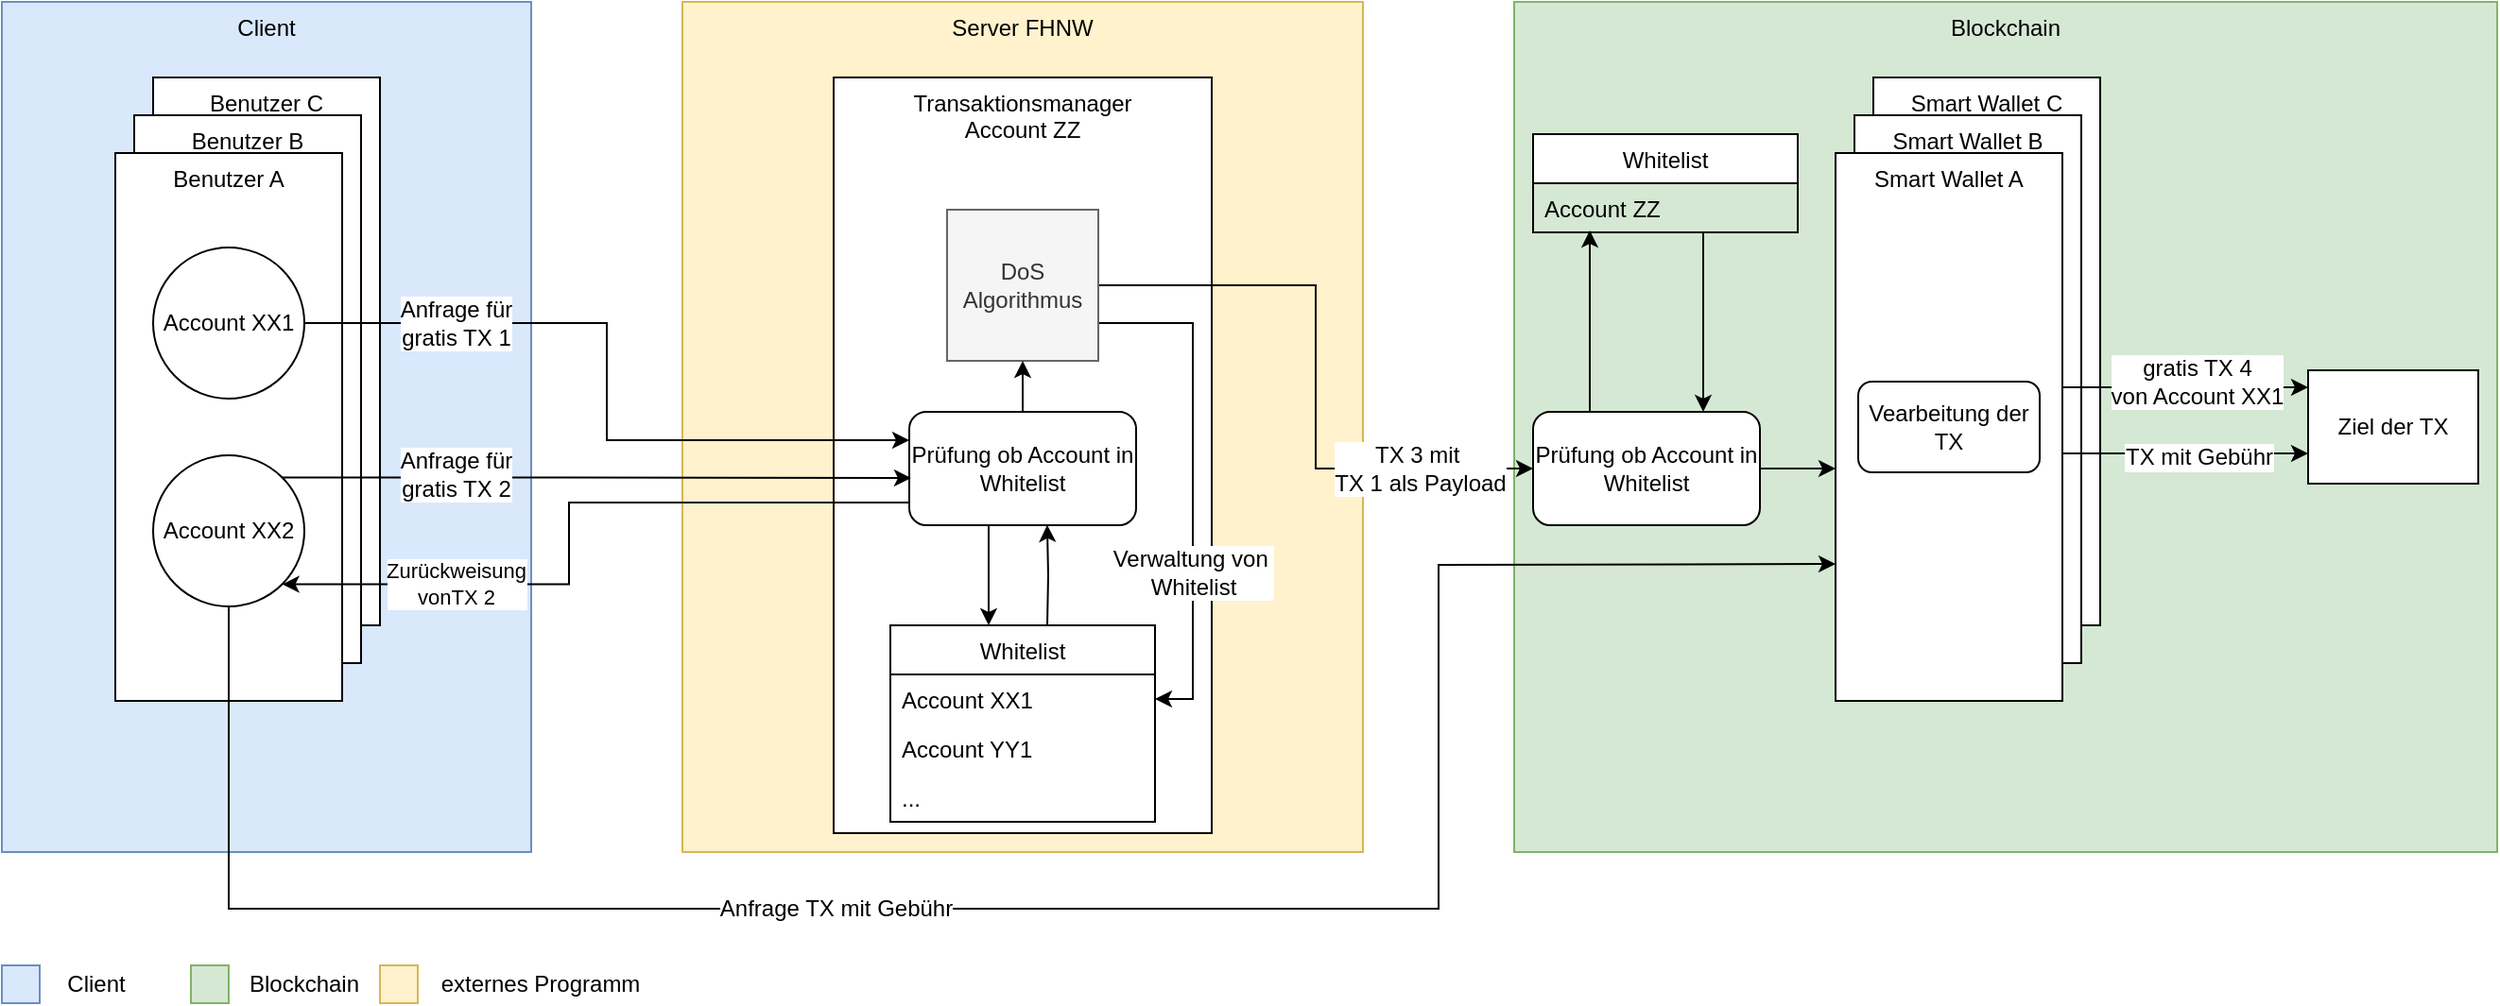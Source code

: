 <mxfile version="12.6.5" type="device"><diagram id="NwupDSOrEcumHXRY851J" name="Page-1"><mxGraphModel dx="1086" dy="966" grid="1" gridSize="10" guides="1" tooltips="1" connect="1" arrows="1" fold="1" page="1" pageScale="1" pageWidth="827" pageHeight="1169" math="0" shadow="0"><root><mxCell id="0"/><mxCell id="1" parent="0"/><mxCell id="eAdrq_F5XHt7s1HvG8bk-1" value="Server FHNW" style="rounded=0;whiteSpace=wrap;html=1;fillColor=#fff2cc;strokeColor=#d6b656;verticalAlign=top;align=center;" parent="1" vertex="1"><mxGeometry x="400" y="40" width="360" height="450" as="geometry"/></mxCell><mxCell id="eAdrq_F5XHt7s1HvG8bk-2" value="Client" style="rounded=0;whiteSpace=wrap;html=1;verticalAlign=top;fillColor=#dae8fc;strokeColor=#6c8ebf;" parent="1" vertex="1"><mxGeometry x="40" y="40" width="280" height="450" as="geometry"/></mxCell><mxCell id="eAdrq_F5XHt7s1HvG8bk-3" value="Benutzer C" style="rounded=0;whiteSpace=wrap;html=1;verticalAlign=top;" parent="1" vertex="1"><mxGeometry x="120" y="80" width="120" height="290" as="geometry"/></mxCell><mxCell id="eAdrq_F5XHt7s1HvG8bk-4" value="Blockchain" style="rounded=0;whiteSpace=wrap;html=1;fillColor=#d5e8d4;strokeColor=#82b366;verticalAlign=top;" parent="1" vertex="1"><mxGeometry x="840" y="40" width="520" height="450" as="geometry"/></mxCell><mxCell id="eAdrq_F5XHt7s1HvG8bk-5" value="Benutzer B" style="rounded=0;whiteSpace=wrap;html=1;verticalAlign=top;" parent="1" vertex="1"><mxGeometry x="110" y="100" width="120" height="290" as="geometry"/></mxCell><mxCell id="eAdrq_F5XHt7s1HvG8bk-6" value="Benutzer A" style="rounded=0;whiteSpace=wrap;html=1;verticalAlign=top;" parent="1" vertex="1"><mxGeometry x="100" y="120" width="120" height="290" as="geometry"/></mxCell><mxCell id="eAdrq_F5XHt7s1HvG8bk-9" value="Account XX1" style="ellipse;whiteSpace=wrap;html=1;aspect=fixed;" parent="1" vertex="1"><mxGeometry x="120" y="170" width="80" height="80" as="geometry"/></mxCell><mxCell id="eAdrq_F5XHt7s1HvG8bk-12" value="Account XX2" style="ellipse;whiteSpace=wrap;html=1;aspect=fixed;" parent="1" vertex="1"><mxGeometry x="120" y="280" width="80" height="80" as="geometry"/></mxCell><mxCell id="eAdrq_F5XHt7s1HvG8bk-15" value="Ziel der TX" style="rounded=0;whiteSpace=wrap;html=1;" parent="1" vertex="1"><mxGeometry x="1260" y="235" width="90" height="60" as="geometry"/></mxCell><mxCell id="eAdrq_F5XHt7s1HvG8bk-17" value="Transaktionsmanager&lt;br&gt;Account ZZ" style="rounded=0;whiteSpace=wrap;html=1;align=center;verticalAlign=top;labelPosition=center;verticalLabelPosition=middle;" parent="1" vertex="1"><mxGeometry x="480" y="80" width="200" height="400" as="geometry"/></mxCell><mxCell id="eAdrq_F5XHt7s1HvG8bk-56" style="edgeStyle=orthogonalEdgeStyle;rounded=0;orthogonalLoop=1;jettySize=auto;html=1;entryX=1;entryY=0.5;entryDx=0;entryDy=0;exitX=1;exitY=0.75;exitDx=0;exitDy=0;" parent="1" source="eAdrq_F5XHt7s1HvG8bk-20" target="eAdrq_F5XHt7s1HvG8bk-40" edge="1"><mxGeometry relative="1" as="geometry"/></mxCell><mxCell id="eAdrq_F5XHt7s1HvG8bk-57" value="Verwaltung von&amp;nbsp;&lt;br&gt;Whitelist" style="text;html=1;align=center;verticalAlign=middle;resizable=0;points=[];labelBackgroundColor=#ffffff;" parent="eAdrq_F5XHt7s1HvG8bk-56" vertex="1" connectable="0"><mxGeometry x="0.353" relative="1" as="geometry"><mxPoint as="offset"/></mxGeometry></mxCell><mxCell id="eAdrq_F5XHt7s1HvG8bk-58" style="edgeStyle=orthogonalEdgeStyle;rounded=0;orthogonalLoop=1;jettySize=auto;html=1;entryX=0;entryY=0.5;entryDx=0;entryDy=0;" parent="1" source="eAdrq_F5XHt7s1HvG8bk-20" target="eAdrq_F5XHt7s1HvG8bk-60" edge="1"><mxGeometry relative="1" as="geometry"/></mxCell><mxCell id="eAdrq_F5XHt7s1HvG8bk-65" value="TX 3 mit&amp;nbsp;&lt;br&gt;TX 1 als Payload" style="text;html=1;align=center;verticalAlign=middle;resizable=0;points=[];labelBackgroundColor=#ffffff;" parent="eAdrq_F5XHt7s1HvG8bk-58" vertex="1" connectable="0"><mxGeometry x="-0.483" relative="1" as="geometry"><mxPoint x="85.17" y="96.97" as="offset"/></mxGeometry></mxCell><mxCell id="eAdrq_F5XHt7s1HvG8bk-20" value="DoS&lt;br&gt;Algorithmus" style="whiteSpace=wrap;html=1;aspect=fixed;fillColor=#f5f5f5;strokeColor=#666666;fontColor=#333333;" parent="1" vertex="1"><mxGeometry x="540" y="150" width="80" height="80" as="geometry"/></mxCell><mxCell id="eAdrq_F5XHt7s1HvG8bk-64" style="edgeStyle=orthogonalEdgeStyle;rounded=0;orthogonalLoop=1;jettySize=auto;html=1;entryX=0.75;entryY=0;entryDx=0;entryDy=0;" parent="1" source="eAdrq_F5XHt7s1HvG8bk-32" target="eAdrq_F5XHt7s1HvG8bk-60" edge="1"><mxGeometry relative="1" as="geometry"><Array as="points"><mxPoint x="940" y="190"/><mxPoint x="940" y="190"/></Array></mxGeometry></mxCell><mxCell id="eAdrq_F5XHt7s1HvG8bk-32" value="Whitelist" style="swimlane;fontStyle=0;childLayout=stackLayout;horizontal=1;startSize=26;horizontalStack=0;resizeParent=1;resizeParentMax=0;resizeLast=0;collapsible=1;marginBottom=0;" parent="1" vertex="1"><mxGeometry x="850" y="110" width="140" height="52" as="geometry"/></mxCell><mxCell id="eAdrq_F5XHt7s1HvG8bk-33" value="Account ZZ" style="text;align=left;verticalAlign=top;spacingLeft=4;spacingRight=4;overflow=hidden;rotatable=0;points=[[0,0.5],[1,0.5]];portConstraint=eastwest;" parent="eAdrq_F5XHt7s1HvG8bk-32" vertex="1"><mxGeometry y="26" width="140" height="26" as="geometry"/></mxCell><mxCell id="eAdrq_F5XHt7s1HvG8bk-36" value="Smart Wallet C" style="rounded=0;whiteSpace=wrap;html=1;verticalAlign=top;" parent="1" vertex="1"><mxGeometry x="1030" y="80" width="120" height="290" as="geometry"/></mxCell><mxCell id="eAdrq_F5XHt7s1HvG8bk-37" value="Smart Wallet B" style="rounded=0;whiteSpace=wrap;html=1;verticalAlign=top;" parent="1" vertex="1"><mxGeometry x="1020" y="100" width="120" height="290" as="geometry"/></mxCell><mxCell id="eAdrq_F5XHt7s1HvG8bk-59" style="edgeStyle=orthogonalEdgeStyle;rounded=0;orthogonalLoop=1;jettySize=auto;html=1;" parent="1" edge="1"><mxGeometry relative="1" as="geometry"><mxPoint x="1130" y="244" as="sourcePoint"/><mxPoint x="1260" y="244" as="targetPoint"/></mxGeometry></mxCell><mxCell id="eAdrq_F5XHt7s1HvG8bk-67" value="gratis TX 4&lt;br&gt;von Account XX1" style="text;html=1;align=center;verticalAlign=middle;resizable=0;points=[];labelBackgroundColor=#ffffff;" parent="eAdrq_F5XHt7s1HvG8bk-59" vertex="1" connectable="0"><mxGeometry x="-0.2" y="-4" relative="1" as="geometry"><mxPoint x="18.28" y="-7" as="offset"/></mxGeometry></mxCell><mxCell id="eAdrq_F5XHt7s1HvG8bk-38" value="Smart Wallet A" style="rounded=0;whiteSpace=wrap;html=1;verticalAlign=top;" parent="1" vertex="1"><mxGeometry x="1010" y="120" width="120" height="290" as="geometry"/></mxCell><mxCell id="eAdrq_F5XHt7s1HvG8bk-54" style="edgeStyle=orthogonalEdgeStyle;rounded=0;orthogonalLoop=1;jettySize=auto;html=1;entryX=0.608;entryY=0.998;entryDx=0;entryDy=0;entryPerimeter=0;" parent="1" target="eAdrq_F5XHt7s1HvG8bk-52" edge="1"><mxGeometry relative="1" as="geometry"><mxPoint x="593" y="370" as="sourcePoint"/><mxPoint x="593" y="320" as="targetPoint"/></mxGeometry></mxCell><mxCell id="eAdrq_F5XHt7s1HvG8bk-39" value="Whitelist" style="swimlane;fontStyle=0;childLayout=stackLayout;horizontal=1;startSize=26;horizontalStack=0;resizeParent=1;resizeParentMax=0;resizeLast=0;collapsible=1;marginBottom=0;" parent="1" vertex="1"><mxGeometry x="510" y="370" width="140" height="104" as="geometry"/></mxCell><mxCell id="eAdrq_F5XHt7s1HvG8bk-40" value="Account XX1" style="text;align=left;verticalAlign=top;spacingLeft=4;spacingRight=4;overflow=hidden;rotatable=0;points=[[0,0.5],[1,0.5]];portConstraint=eastwest;" parent="eAdrq_F5XHt7s1HvG8bk-39" vertex="1"><mxGeometry y="26" width="140" height="26" as="geometry"/></mxCell><mxCell id="eAdrq_F5XHt7s1HvG8bk-41" value="Account YY1" style="text;align=left;verticalAlign=top;spacingLeft=4;spacingRight=4;overflow=hidden;rotatable=0;points=[[0,0.5],[1,0.5]];portConstraint=eastwest;" parent="eAdrq_F5XHt7s1HvG8bk-39" vertex="1"><mxGeometry y="52" width="140" height="26" as="geometry"/></mxCell><mxCell id="eAdrq_F5XHt7s1HvG8bk-42" value="..." style="text;strokeColor=none;fillColor=none;align=left;verticalAlign=top;spacingLeft=4;spacingRight=4;overflow=hidden;rotatable=0;points=[[0,0.5],[1,0.5]];portConstraint=eastwest;" parent="eAdrq_F5XHt7s1HvG8bk-39" vertex="1"><mxGeometry y="78" width="140" height="26" as="geometry"/></mxCell><mxCell id="eAdrq_F5XHt7s1HvG8bk-43" value="" style="endArrow=classic;html=1;exitX=0.5;exitY=1;exitDx=0;exitDy=0;entryX=0;entryY=0.75;entryDx=0;entryDy=0;rounded=0;" parent="1" source="eAdrq_F5XHt7s1HvG8bk-12" target="eAdrq_F5XHt7s1HvG8bk-38" edge="1"><mxGeometry width="50" height="50" relative="1" as="geometry"><mxPoint x="40" y="670" as="sourcePoint"/><mxPoint x="730" y="670" as="targetPoint"/><Array as="points"><mxPoint x="160" y="520"/><mxPoint x="800" y="520"/><mxPoint x="800" y="338"/></Array></mxGeometry></mxCell><mxCell id="eAdrq_F5XHt7s1HvG8bk-44" value="Anfrage TX mit Gebühr" style="text;html=1;align=center;verticalAlign=middle;resizable=0;points=[];labelBackgroundColor=#ffffff;" parent="eAdrq_F5XHt7s1HvG8bk-43" vertex="1" connectable="0"><mxGeometry x="-0.194" y="6" relative="1" as="geometry"><mxPoint y="6" as="offset"/></mxGeometry></mxCell><mxCell id="eAdrq_F5XHt7s1HvG8bk-53" style="edgeStyle=orthogonalEdgeStyle;rounded=0;orthogonalLoop=1;jettySize=auto;html=1;entryX=0.5;entryY=0;entryDx=0;entryDy=0;" parent="1" edge="1"><mxGeometry relative="1" as="geometry"><mxPoint x="562" y="317" as="sourcePoint"/><mxPoint x="562" y="370" as="targetPoint"/></mxGeometry></mxCell><mxCell id="eAdrq_F5XHt7s1HvG8bk-55" style="edgeStyle=orthogonalEdgeStyle;rounded=0;orthogonalLoop=1;jettySize=auto;html=1;entryX=0.5;entryY=1;entryDx=0;entryDy=0;" parent="1" source="eAdrq_F5XHt7s1HvG8bk-52" target="eAdrq_F5XHt7s1HvG8bk-20" edge="1"><mxGeometry relative="1" as="geometry"/></mxCell><mxCell id="eAdrq_F5XHt7s1HvG8bk-52" value="Prüfung ob Account in Whitelist" style="rounded=1;whiteSpace=wrap;html=1;align=center;" parent="1" vertex="1"><mxGeometry x="520" y="257" width="120" height="60" as="geometry"/></mxCell><mxCell id="eAdrq_F5XHt7s1HvG8bk-45" style="edgeStyle=orthogonalEdgeStyle;rounded=0;orthogonalLoop=1;jettySize=auto;html=1;entryX=0.008;entryY=0.584;entryDx=0;entryDy=0;entryPerimeter=0;exitX=1;exitY=0;exitDx=0;exitDy=0;" parent="1" source="eAdrq_F5XHt7s1HvG8bk-12" target="eAdrq_F5XHt7s1HvG8bk-52" edge="1"><mxGeometry relative="1" as="geometry"><Array as="points"><mxPoint x="340" y="292"/><mxPoint x="521" y="292"/></Array></mxGeometry></mxCell><mxCell id="eAdrq_F5XHt7s1HvG8bk-47" value="Anfrage für&lt;br&gt;gratis TX 2" style="text;html=1;align=center;verticalAlign=middle;resizable=0;points=[];labelBackgroundColor=#ffffff;" parent="eAdrq_F5XHt7s1HvG8bk-45" vertex="1" connectable="0"><mxGeometry x="-0.446" y="2" relative="1" as="geometry"><mxPoint x="-0.67" as="offset"/></mxGeometry></mxCell><mxCell id="eAdrq_F5XHt7s1HvG8bk-46" value="Zurückweisung&lt;br&gt;vonTX 2" style="edgeStyle=orthogonalEdgeStyle;rounded=0;orthogonalLoop=1;jettySize=auto;html=1;entryX=1;entryY=1;entryDx=0;entryDy=0;exitX=0;exitY=0.75;exitDx=0;exitDy=0;" parent="1" source="eAdrq_F5XHt7s1HvG8bk-52" target="eAdrq_F5XHt7s1HvG8bk-12" edge="1"><mxGeometry x="0.515" relative="1" as="geometry"><Array as="points"><mxPoint x="340" y="305"/><mxPoint x="340" y="348"/></Array><mxPoint as="offset"/></mxGeometry></mxCell><mxCell id="eAdrq_F5XHt7s1HvG8bk-48" style="edgeStyle=orthogonalEdgeStyle;rounded=0;orthogonalLoop=1;jettySize=auto;html=1;entryX=0;entryY=0.25;entryDx=0;entryDy=0;" parent="1" source="eAdrq_F5XHt7s1HvG8bk-9" target="eAdrq_F5XHt7s1HvG8bk-52" edge="1"><mxGeometry relative="1" as="geometry"/></mxCell><mxCell id="eAdrq_F5XHt7s1HvG8bk-49" value="Anfrage für&lt;br&gt;gratis TX 1" style="text;html=1;align=center;verticalAlign=middle;resizable=0;points=[];labelBackgroundColor=#ffffff;" parent="eAdrq_F5XHt7s1HvG8bk-48" vertex="1" connectable="0"><mxGeometry x="0.15" y="1" relative="1" as="geometry"><mxPoint x="-81" y="-59.52" as="offset"/></mxGeometry></mxCell><mxCell id="eAdrq_F5XHt7s1HvG8bk-62" style="edgeStyle=orthogonalEdgeStyle;rounded=0;orthogonalLoop=1;jettySize=auto;html=1;entryX=0;entryY=0.576;entryDx=0;entryDy=0;entryPerimeter=0;" parent="1" source="eAdrq_F5XHt7s1HvG8bk-60" target="eAdrq_F5XHt7s1HvG8bk-38" edge="1"><mxGeometry relative="1" as="geometry"/></mxCell><mxCell id="eAdrq_F5XHt7s1HvG8bk-63" style="edgeStyle=orthogonalEdgeStyle;rounded=0;orthogonalLoop=1;jettySize=auto;html=1;exitX=0.25;exitY=0;exitDx=0;exitDy=0;" parent="1" source="eAdrq_F5XHt7s1HvG8bk-60" edge="1"><mxGeometry relative="1" as="geometry"><mxPoint x="893.0" y="257" as="sourcePoint"/><mxPoint x="880" y="161" as="targetPoint"/><Array as="points"><mxPoint x="880" y="161"/></Array></mxGeometry></mxCell><mxCell id="eAdrq_F5XHt7s1HvG8bk-60" value="Prüfung ob Account in Whitelist" style="rounded=1;whiteSpace=wrap;html=1;align=center;" parent="1" vertex="1"><mxGeometry x="850" y="257" width="120" height="60" as="geometry"/></mxCell><mxCell id="eAdrq_F5XHt7s1HvG8bk-66" value="Vearbeitung der TX" style="rounded=1;whiteSpace=wrap;html=1;align=center;" parent="1" vertex="1"><mxGeometry x="1022" y="241" width="96" height="48" as="geometry"/></mxCell><mxCell id="eAdrq_F5XHt7s1HvG8bk-68" style="edgeStyle=orthogonalEdgeStyle;rounded=0;orthogonalLoop=1;jettySize=auto;html=1;" parent="1" edge="1"><mxGeometry relative="1" as="geometry"><mxPoint x="1130" y="279" as="sourcePoint"/><mxPoint x="1260" y="279" as="targetPoint"/></mxGeometry></mxCell><mxCell id="eAdrq_F5XHt7s1HvG8bk-69" value="TX mit Gebühr" style="text;html=1;align=center;verticalAlign=middle;resizable=0;points=[];labelBackgroundColor=#ffffff;" parent="eAdrq_F5XHt7s1HvG8bk-68" vertex="1" connectable="0"><mxGeometry x="0.102" y="-2" relative="1" as="geometry"><mxPoint as="offset"/></mxGeometry></mxCell><mxCell id="baMvsXun_EEKjgxLcU3Q-1" value="" style="rounded=0;whiteSpace=wrap;html=1;fillColor=#dae8fc;strokeColor=#6c8ebf;" vertex="1" parent="1"><mxGeometry x="40" y="550" width="20" height="20" as="geometry"/></mxCell><mxCell id="baMvsXun_EEKjgxLcU3Q-2" value="Client" style="text;html=1;strokeColor=none;fillColor=none;align=center;verticalAlign=middle;whiteSpace=wrap;rounded=0;" vertex="1" parent="1"><mxGeometry x="70" y="550" width="40" height="20" as="geometry"/></mxCell><mxCell id="baMvsXun_EEKjgxLcU3Q-3" value="" style="rounded=0;whiteSpace=wrap;html=1;fillColor=#d5e8d4;strokeColor=#82b366;" vertex="1" parent="1"><mxGeometry x="140" y="550" width="20" height="20" as="geometry"/></mxCell><mxCell id="baMvsXun_EEKjgxLcU3Q-4" value="Blockchain" style="text;html=1;align=center;verticalAlign=middle;whiteSpace=wrap;rounded=0;" vertex="1" parent="1"><mxGeometry x="180" y="550" width="40" height="20" as="geometry"/></mxCell><mxCell id="baMvsXun_EEKjgxLcU3Q-5" value="externes Programm" style="text;html=1;strokeColor=none;fillColor=none;align=center;verticalAlign=middle;whiteSpace=wrap;rounded=0;" vertex="1" parent="1"><mxGeometry x="270" y="550" width="110" height="20" as="geometry"/></mxCell><mxCell id="baMvsXun_EEKjgxLcU3Q-6" value="" style="rounded=0;whiteSpace=wrap;html=1;fillColor=#fff2cc;strokeColor=#d6b656;" vertex="1" parent="1"><mxGeometry x="240" y="550" width="20" height="20" as="geometry"/></mxCell></root></mxGraphModel></diagram></mxfile>